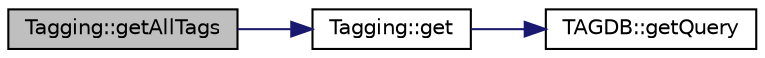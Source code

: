 digraph "Tagging::getAllTags"
{
 // INTERACTIVE_SVG=YES
 // LATEX_PDF_SIZE
  edge [fontname="Helvetica",fontsize="10",labelfontname="Helvetica",labelfontsize="10"];
  node [fontname="Helvetica",fontsize="10",shape=record];
  rankdir="LR";
  Node104 [label="Tagging::getAllTags",height=0.2,width=0.4,color="black", fillcolor="grey75", style="filled", fontcolor="black",tooltip=" "];
  Node104 -> Node105 [color="midnightblue",fontsize="10",style="solid",fontname="Helvetica"];
  Node105 [label="Tagging::get",height=0.2,width=0.4,color="black", fillcolor="white", style="filled",URL="$class_tagging.html#a31eafb22f7c6343f6a6e1a60c0b46d1b",tooltip=" "];
  Node105 -> Node106 [color="midnightblue",fontsize="10",style="solid",fontname="Helvetica"];
  Node106 [label="TAGDB::getQuery",height=0.2,width=0.4,color="black", fillcolor="white", style="filled",URL="$class_t_a_g_d_b.html#ae90d363ffa72013cdfe742c606888432",tooltip=" "];
}
